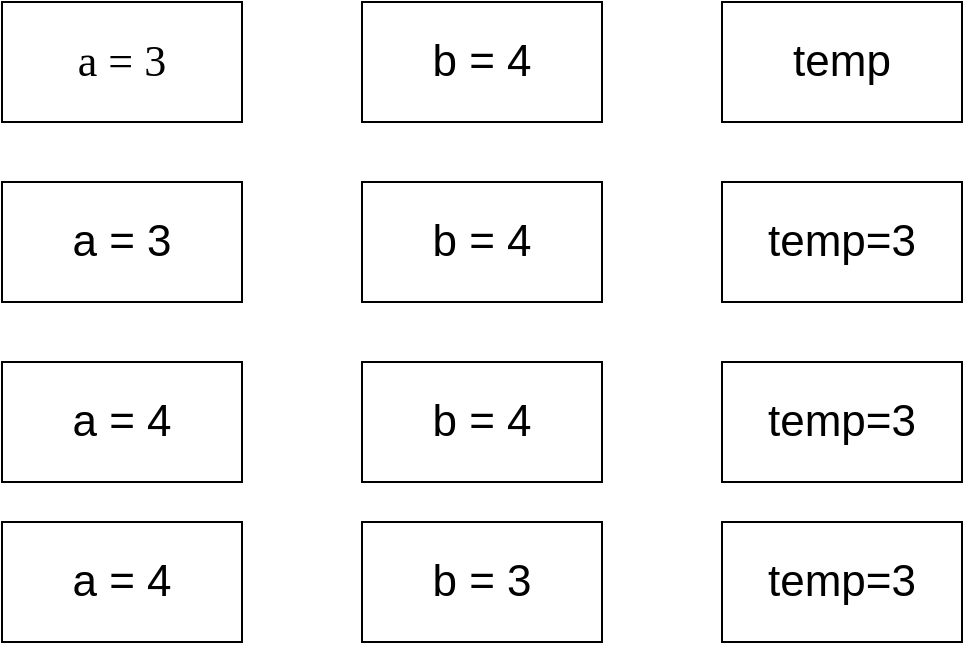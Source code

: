 <mxfile>
    <diagram id="uP5gMltfrclFHzQTGU7G" name="Page-1">
        <mxGraphModel dx="650" dy="488" grid="1" gridSize="10" guides="1" tooltips="1" connect="1" arrows="1" fold="1" page="1" pageScale="1" pageWidth="850" pageHeight="1100" math="0" shadow="0">
            <root>
                <mxCell id="0"/>
                <mxCell id="1" parent="0"/>
                <mxCell id="5ssYhn-ANpwcj1AWOHFl-1" value="&lt;font face=&quot;Fira Code&quot;&gt;a = 3&lt;/font&gt;" style="rounded=0;whiteSpace=wrap;html=1;fontSize=22;" parent="1" vertex="1">
                    <mxGeometry x="190" y="120" width="120" height="60" as="geometry"/>
                </mxCell>
                <mxCell id="5ssYhn-ANpwcj1AWOHFl-2" value="&lt;font style=&quot;font-size: 22px&quot;&gt;b = 4&lt;/font&gt;" style="rounded=0;whiteSpace=wrap;html=1;" parent="1" vertex="1">
                    <mxGeometry x="370" y="120" width="120" height="60" as="geometry"/>
                </mxCell>
                <mxCell id="5ssYhn-ANpwcj1AWOHFl-3" value="&lt;font style=&quot;font-size: 22px&quot;&gt;temp&lt;br&gt;&lt;/font&gt;" style="rounded=0;whiteSpace=wrap;html=1;" parent="1" vertex="1">
                    <mxGeometry x="550" y="120" width="120" height="60" as="geometry"/>
                </mxCell>
                <mxCell id="5ssYhn-ANpwcj1AWOHFl-7" value="&lt;font style=&quot;font-size: 22px&quot;&gt;temp=3&lt;br&gt;&lt;/font&gt;" style="rounded=0;whiteSpace=wrap;html=1;" parent="1" vertex="1">
                    <mxGeometry x="550" y="300" width="120" height="60" as="geometry"/>
                </mxCell>
                <mxCell id="5ssYhn-ANpwcj1AWOHFl-8" value="&lt;font style=&quot;font-size: 22px&quot;&gt;b = 4&lt;/font&gt;" style="rounded=0;whiteSpace=wrap;html=1;" parent="1" vertex="1">
                    <mxGeometry x="370" y="300" width="120" height="60" as="geometry"/>
                </mxCell>
                <mxCell id="5ssYhn-ANpwcj1AWOHFl-9" value="a = 4" style="rounded=0;whiteSpace=wrap;html=1;fontSize=22;" parent="1" vertex="1">
                    <mxGeometry x="190" y="300" width="120" height="60" as="geometry"/>
                </mxCell>
                <mxCell id="5ssYhn-ANpwcj1AWOHFl-10" value="&lt;font style=&quot;font-size: 22px&quot;&gt;b = 4&lt;/font&gt;" style="rounded=0;whiteSpace=wrap;html=1;" parent="1" vertex="1">
                    <mxGeometry x="370" y="210" width="120" height="60" as="geometry"/>
                </mxCell>
                <mxCell id="5ssYhn-ANpwcj1AWOHFl-11" value="a = 3" style="rounded=0;whiteSpace=wrap;html=1;fontSize=22;" parent="1" vertex="1">
                    <mxGeometry x="190" y="210" width="120" height="60" as="geometry"/>
                </mxCell>
                <mxCell id="5ssYhn-ANpwcj1AWOHFl-12" value="&lt;font style=&quot;font-size: 22px&quot;&gt;temp=3&lt;br&gt;&lt;/font&gt;" style="rounded=0;whiteSpace=wrap;html=1;" parent="1" vertex="1">
                    <mxGeometry x="550" y="210" width="120" height="60" as="geometry"/>
                </mxCell>
                <mxCell id="5ssYhn-ANpwcj1AWOHFl-13" value="&lt;font style=&quot;font-size: 22px&quot;&gt;temp=3&lt;br&gt;&lt;/font&gt;" style="rounded=0;whiteSpace=wrap;html=1;" parent="1" vertex="1">
                    <mxGeometry x="550" y="380" width="120" height="60" as="geometry"/>
                </mxCell>
                <mxCell id="5ssYhn-ANpwcj1AWOHFl-14" value="&lt;font style=&quot;font-size: 22px&quot;&gt;b = 3&lt;/font&gt;" style="rounded=0;whiteSpace=wrap;html=1;" parent="1" vertex="1">
                    <mxGeometry x="370" y="380" width="120" height="60" as="geometry"/>
                </mxCell>
                <mxCell id="5ssYhn-ANpwcj1AWOHFl-15" value="a = 4" style="rounded=0;whiteSpace=wrap;html=1;fontSize=22;" parent="1" vertex="1">
                    <mxGeometry x="190" y="380" width="120" height="60" as="geometry"/>
                </mxCell>
            </root>
        </mxGraphModel>
    </diagram>
</mxfile>